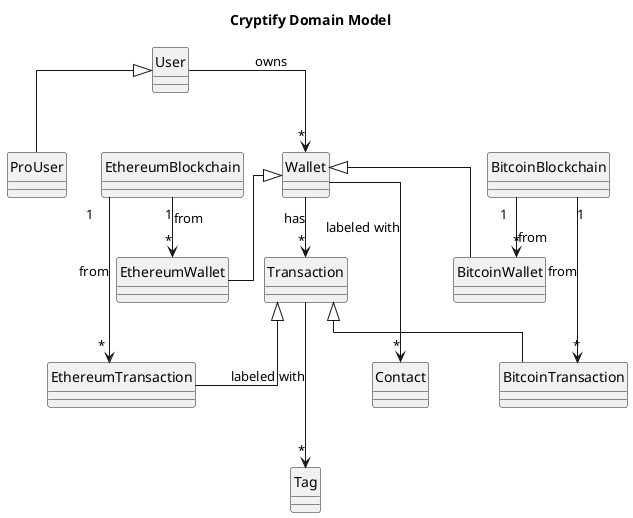 @startuml
title Cryptify Domain Model

class User {
}

class ProUser extends User {
}

class Transaction {
}

class EthereumTransaction extends Transaction {
}

class BitcoinTransaction extends Transaction {
}

class Tag {
}

class Wallet {
}

class EthereumWallet extends Wallet {
}

class BitcoinWallet extends Wallet {
}

class Contact {
}

class EthereumBlockchain {
}

class BitcoinBlockchain {
}

hide circle
skinparam linetype ortho

User --> "*" Wallet : owns
Wallet --> "*" Transaction : has
Transaction ---> "*" Tag : labeled with
Wallet ---> "*" Contact : labeled with
EthereumBlockchain "1" --> "*" EthereumTransaction : from
EthereumBlockchain "1" --> "*" EthereumWallet : from
BitcoinBlockchain "1" --> "*" BitcoinTransaction : from
BitcoinBlockchain "1" --> "*" BitcoinWallet : from
@enduml
